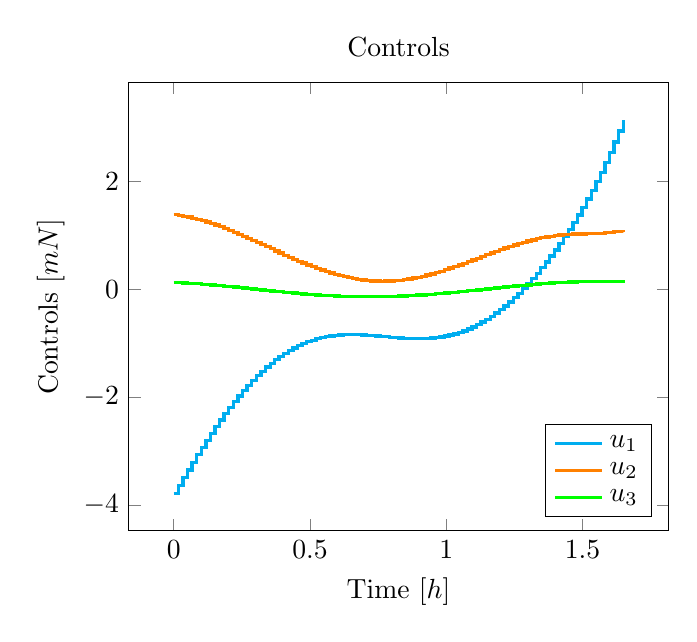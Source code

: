 \begin{tikzpicture}[]
\begin{axis}[legend pos = {south east}, ylabel = {Controls $[mN]$}, title = {Controls}, xlabel = {Time $[h]$}]\addplot+ [const plot, no marks, cyan, very thick]coordinates {
(0.0, -3.785)
(0.017, -3.638)
(0.034, -3.492)
(0.051, -3.349)
(0.067, -3.208)
(0.084, -3.069)
(0.101, -2.933)
(0.118, -2.801)
(0.135, -2.671)
(0.152, -2.546)
(0.168, -2.424)
(0.185, -2.306)
(0.202, -2.192)
(0.219, -2.082)
(0.236, -1.977)
(0.253, -1.876)
(0.269, -1.781)
(0.286, -1.689)
(0.303, -1.603)
(0.32, -1.522)
(0.337, -1.445)
(0.354, -1.374)
(0.37, -1.307)
(0.387, -1.246)
(0.404, -1.189)
(0.421, -1.137)
(0.438, -1.09)
(0.455, -1.047)
(0.471, -1.009)
(0.488, -0.976)
(0.505, -0.946)
(0.522, -0.921)
(0.539, -0.9)
(0.556, -0.882)
(0.572, -0.868)
(0.589, -0.858)
(0.606, -0.85)
(0.623, -0.845)
(0.64, -0.843)
(0.657, -0.843)
(0.673, -0.845)
(0.69, -0.849)
(0.707, -0.854)
(0.724, -0.86)
(0.741, -0.868)
(0.758, -0.875)
(0.774, -0.883)
(0.791, -0.891)
(0.808, -0.898)
(0.825, -0.905)
(0.842, -0.911)
(0.859, -0.915)
(0.875, -0.918)
(0.892, -0.919)
(0.909, -0.918)
(0.926, -0.914)
(0.943, -0.908)
(0.96, -0.899)
(0.976, -0.887)
(0.993, -0.871)
(1.01, -0.852)
(1.027, -0.83)
(1.044, -0.803)
(1.061, -0.773)
(1.077, -0.739)
(1.094, -0.7)
(1.111, -0.657)
(1.128, -0.61)
(1.145, -0.559)
(1.162, -0.503)
(1.178, -0.443)
(1.195, -0.379)
(1.212, -0.31)
(1.229, -0.237)
(1.246, -0.159)
(1.263, -0.077)
(1.279, 0.009)
(1.296, 0.099)
(1.313, 0.193)
(1.33, 0.292)
(1.347, 0.394)
(1.364, 0.501)
(1.38, 0.612)
(1.397, 0.727)
(1.414, 0.847)
(1.431, 0.971)
(1.448, 1.099)
(1.465, 1.233)
(1.481, 1.372)
(1.498, 1.516)
(1.515, 1.667)
(1.532, 1.824)
(1.549, 1.989)
(1.566, 2.161)
(1.582, 2.342)
(1.599, 2.53)
(1.616, 2.726)
(1.633, 2.928)
(1.65, 3.135)
};
\addlegendentry{$u_1$}
\addplot+ [const plot, no marks, orange, very thick]coordinates {
(0.0, 1.379)
(0.017, 1.366)
(0.034, 1.351)
(0.051, 1.333)
(0.067, 1.313)
(0.084, 1.292)
(0.101, 1.268)
(0.118, 1.242)
(0.135, 1.214)
(0.152, 1.185)
(0.168, 1.154)
(0.185, 1.122)
(0.202, 1.088)
(0.219, 1.053)
(0.236, 1.017)
(0.253, 0.98)
(0.269, 0.942)
(0.286, 0.903)
(0.303, 0.864)
(0.32, 0.825)
(0.337, 0.786)
(0.354, 0.746)
(0.37, 0.706)
(0.387, 0.667)
(0.404, 0.628)
(0.421, 0.59)
(0.438, 0.553)
(0.455, 0.516)
(0.471, 0.481)
(0.488, 0.446)
(0.505, 0.413)
(0.522, 0.381)
(0.539, 0.351)
(0.556, 0.323)
(0.572, 0.296)
(0.589, 0.271)
(0.606, 0.249)
(0.623, 0.228)
(0.64, 0.21)
(0.657, 0.194)
(0.673, 0.18)
(0.69, 0.168)
(0.707, 0.159)
(0.724, 0.153)
(0.741, 0.149)
(0.758, 0.147)
(0.774, 0.148)
(0.791, 0.151)
(0.808, 0.157)
(0.825, 0.165)
(0.842, 0.175)
(0.859, 0.188)
(0.875, 0.203)
(0.892, 0.22)
(0.909, 0.239)
(0.926, 0.26)
(0.943, 0.282)
(0.96, 0.306)
(0.976, 0.332)
(0.993, 0.359)
(1.01, 0.388)
(1.027, 0.417)
(1.044, 0.447)
(1.061, 0.478)
(1.077, 0.51)
(1.094, 0.541)
(1.111, 0.573)
(1.128, 0.605)
(1.145, 0.637)
(1.162, 0.669)
(1.178, 0.7)
(1.195, 0.73)
(1.212, 0.76)
(1.229, 0.789)
(1.246, 0.816)
(1.263, 0.842)
(1.279, 0.867)
(1.296, 0.891)
(1.313, 0.912)
(1.33, 0.932)
(1.347, 0.95)
(1.364, 0.966)
(1.38, 0.98)
(1.397, 0.992)
(1.414, 1.002)
(1.431, 1.01)
(1.448, 1.015)
(1.465, 1.019)
(1.481, 1.022)
(1.498, 1.023)
(1.515, 1.025)
(1.532, 1.027)
(1.549, 1.03)
(1.566, 1.036)
(1.582, 1.044)
(1.599, 1.054)
(1.616, 1.064)
(1.633, 1.069)
(1.65, 1.062)
};
\addlegendentry{$u_2$}
\addplot+ [const plot, no marks, green, very thick]coordinates {
(0.0, 0.125)
(0.017, 0.12)
(0.034, 0.115)
(0.051, 0.11)
(0.067, 0.104)
(0.084, 0.098)
(0.101, 0.091)
(0.118, 0.084)
(0.135, 0.077)
(0.152, 0.069)
(0.168, 0.062)
(0.185, 0.053)
(0.202, 0.045)
(0.219, 0.037)
(0.236, 0.028)
(0.253, 0.019)
(0.269, 0.011)
(0.286, 0.002)
(0.303, -0.007)
(0.32, -0.016)
(0.337, -0.025)
(0.354, -0.033)
(0.37, -0.042)
(0.387, -0.05)
(0.404, -0.058)
(0.421, -0.066)
(0.438, -0.074)
(0.455, -0.082)
(0.471, -0.089)
(0.488, -0.095)
(0.505, -0.102)
(0.522, -0.108)
(0.539, -0.113)
(0.556, -0.118)
(0.572, -0.123)
(0.589, -0.127)
(0.606, -0.131)
(0.623, -0.134)
(0.64, -0.137)
(0.657, -0.139)
(0.673, -0.141)
(0.69, -0.142)
(0.707, -0.142)
(0.724, -0.142)
(0.741, -0.142)
(0.758, -0.14)
(0.774, -0.139)
(0.791, -0.137)
(0.808, -0.134)
(0.825, -0.13)
(0.842, -0.127)
(0.859, -0.122)
(0.875, -0.118)
(0.892, -0.112)
(0.909, -0.107)
(0.926, -0.101)
(0.943, -0.094)
(0.96, -0.087)
(0.976, -0.08)
(0.993, -0.073)
(1.01, -0.065)
(1.027, -0.057)
(1.044, -0.049)
(1.061, -0.04)
(1.077, -0.032)
(1.094, -0.023)
(1.111, -0.014)
(1.128, -0.005)
(1.145, 0.003)
(1.162, 0.012)
(1.178, 0.021)
(1.195, 0.03)
(1.212, 0.038)
(1.229, 0.047)
(1.246, 0.055)
(1.263, 0.063)
(1.279, 0.071)
(1.296, 0.079)
(1.313, 0.086)
(1.33, 0.093)
(1.347, 0.099)
(1.364, 0.106)
(1.38, 0.111)
(1.397, 0.117)
(1.414, 0.122)
(1.431, 0.126)
(1.448, 0.13)
(1.465, 0.133)
(1.481, 0.136)
(1.498, 0.138)
(1.515, 0.14)
(1.532, 0.141)
(1.549, 0.142)
(1.566, 0.142)
(1.582, 0.142)
(1.599, 0.141)
(1.616, 0.139)
(1.633, 0.137)
(1.65, 0.134)
};
\addlegendentry{$u_3$}
\end{axis}

\end{tikzpicture}
